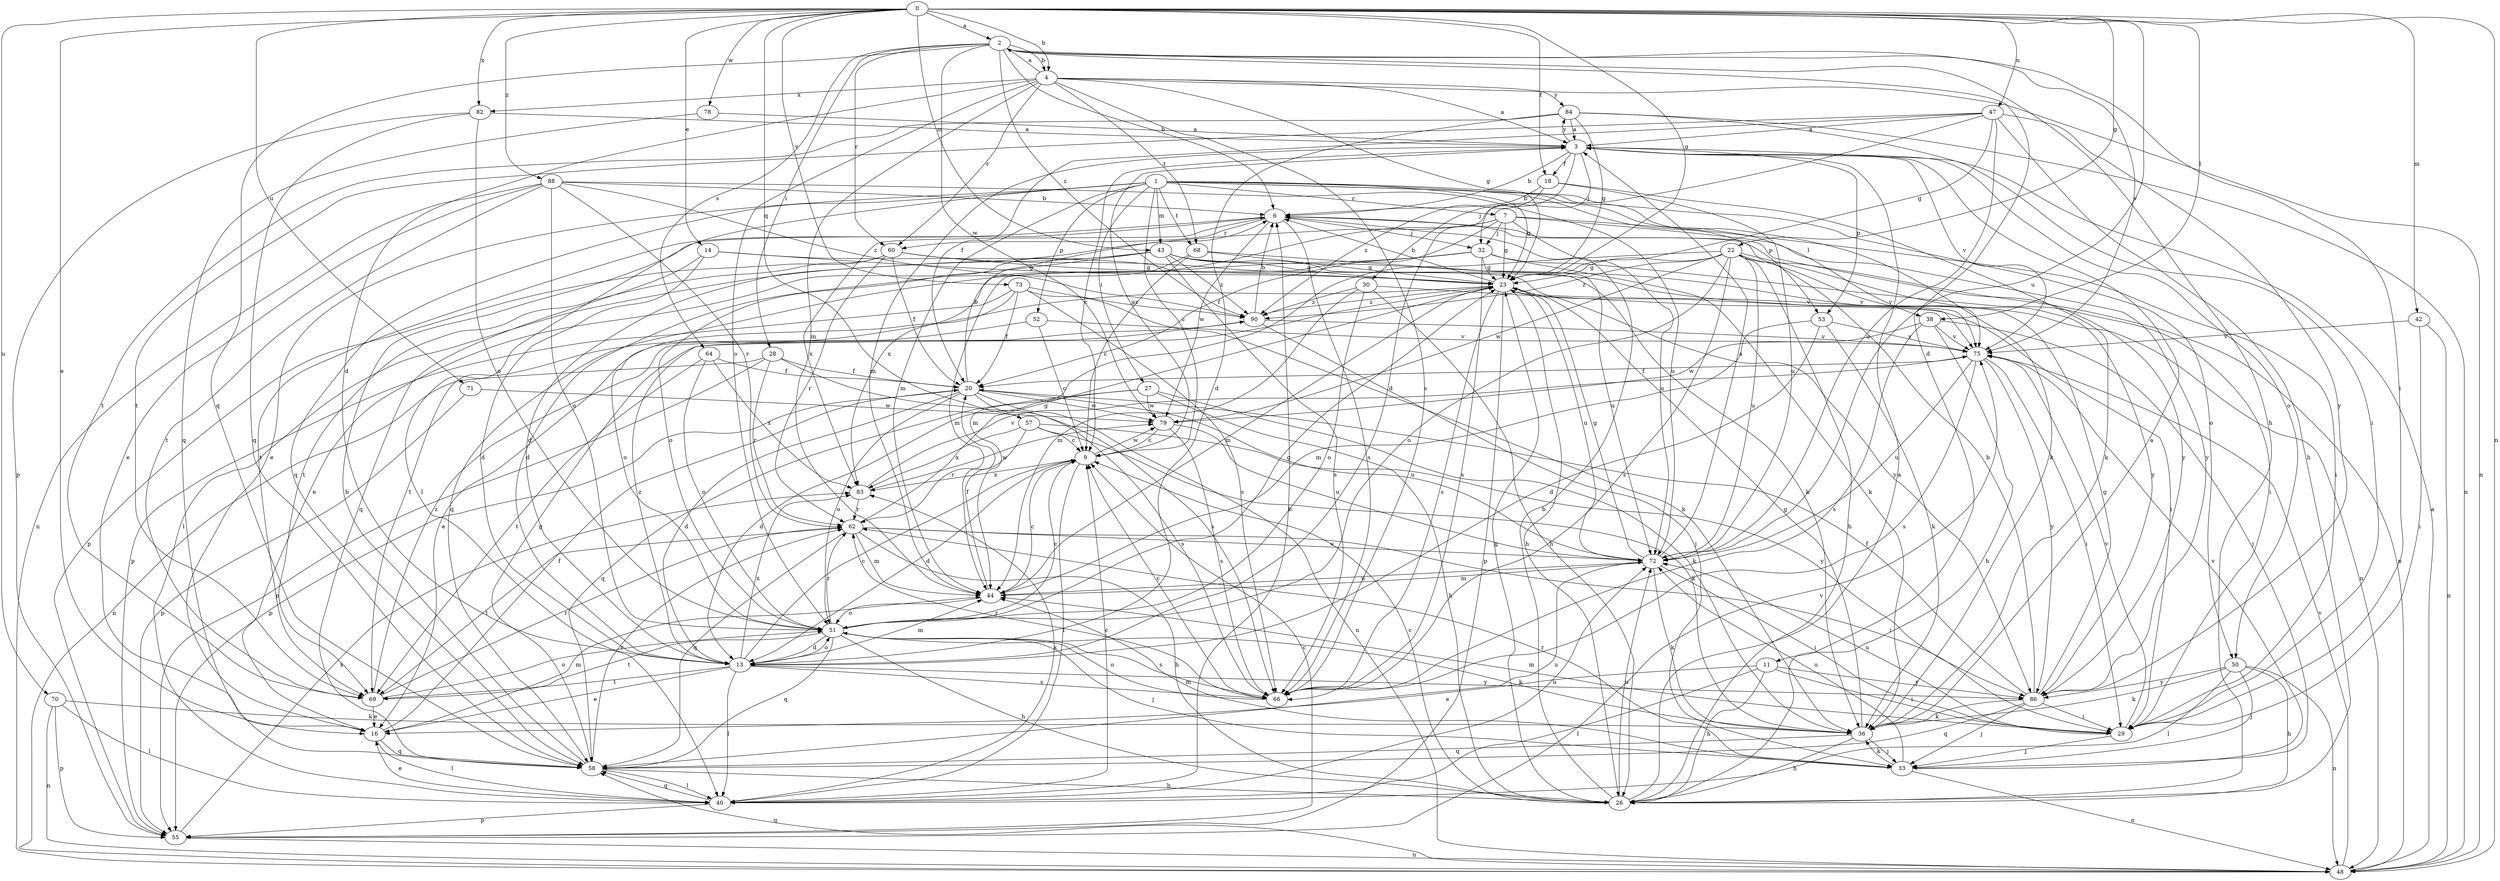 strict digraph  {
0;
1;
2;
3;
4;
6;
7;
9;
11;
13;
14;
16;
18;
20;
22;
23;
26;
27;
28;
29;
30;
32;
33;
36;
38;
40;
42;
43;
44;
47;
48;
50;
51;
52;
53;
55;
57;
58;
60;
62;
64;
66;
68;
69;
70;
71;
72;
73;
75;
78;
79;
82;
83;
84;
86;
88;
90;
0 -> 2  [label=a];
0 -> 4  [label=b];
0 -> 14  [label=e];
0 -> 16  [label=e];
0 -> 18  [label=f];
0 -> 22  [label=g];
0 -> 23  [label=g];
0 -> 38  [label=l];
0 -> 42  [label=m];
0 -> 43  [label=m];
0 -> 47  [label=n];
0 -> 48  [label=n];
0 -> 57  [label=q];
0 -> 70  [label=u];
0 -> 71  [label=u];
0 -> 72  [label=u];
0 -> 73  [label=v];
0 -> 78  [label=w];
0 -> 82  [label=x];
0 -> 88  [label=z];
1 -> 7  [label=c];
1 -> 9  [label=c];
1 -> 16  [label=e];
1 -> 23  [label=g];
1 -> 27  [label=i];
1 -> 36  [label=k];
1 -> 38  [label=l];
1 -> 40  [label=l];
1 -> 43  [label=m];
1 -> 44  [label=m];
1 -> 50  [label=o];
1 -> 52  [label=p];
1 -> 53  [label=p];
1 -> 58  [label=q];
1 -> 68  [label=t];
2 -> 4  [label=b];
2 -> 6  [label=b];
2 -> 11  [label=d];
2 -> 26  [label=h];
2 -> 28  [label=i];
2 -> 29  [label=i];
2 -> 58  [label=q];
2 -> 60  [label=r];
2 -> 64  [label=s];
2 -> 75  [label=v];
2 -> 79  [label=w];
2 -> 90  [label=z];
3 -> 6  [label=b];
3 -> 9  [label=c];
3 -> 18  [label=f];
3 -> 30  [label=j];
3 -> 32  [label=j];
3 -> 44  [label=m];
3 -> 50  [label=o];
3 -> 53  [label=p];
3 -> 75  [label=v];
3 -> 84  [label=y];
4 -> 2  [label=a];
4 -> 3  [label=a];
4 -> 13  [label=d];
4 -> 23  [label=g];
4 -> 44  [label=m];
4 -> 48  [label=n];
4 -> 51  [label=o];
4 -> 60  [label=r];
4 -> 66  [label=s];
4 -> 68  [label=t];
4 -> 82  [label=x];
4 -> 84  [label=y];
6 -> 32  [label=j];
6 -> 60  [label=r];
6 -> 66  [label=s];
6 -> 69  [label=t];
6 -> 79  [label=w];
6 -> 83  [label=x];
6 -> 86  [label=y];
7 -> 13  [label=d];
7 -> 20  [label=f];
7 -> 23  [label=g];
7 -> 29  [label=i];
7 -> 32  [label=j];
7 -> 72  [label=u];
7 -> 83  [label=x];
7 -> 86  [label=y];
9 -> 3  [label=a];
9 -> 13  [label=d];
9 -> 40  [label=l];
9 -> 79  [label=w];
9 -> 83  [label=x];
11 -> 16  [label=e];
11 -> 26  [label=h];
11 -> 29  [label=i];
11 -> 40  [label=l];
11 -> 86  [label=y];
13 -> 9  [label=c];
13 -> 16  [label=e];
13 -> 40  [label=l];
13 -> 44  [label=m];
13 -> 51  [label=o];
13 -> 66  [label=s];
13 -> 69  [label=t];
13 -> 83  [label=x];
13 -> 86  [label=y];
13 -> 90  [label=z];
14 -> 13  [label=d];
14 -> 23  [label=g];
14 -> 58  [label=q];
14 -> 86  [label=y];
16 -> 20  [label=f];
16 -> 40  [label=l];
16 -> 44  [label=m];
16 -> 58  [label=q];
18 -> 6  [label=b];
18 -> 36  [label=k];
18 -> 72  [label=u];
18 -> 90  [label=z];
20 -> 6  [label=b];
20 -> 13  [label=d];
20 -> 48  [label=n];
20 -> 51  [label=o];
20 -> 55  [label=p];
20 -> 66  [label=s];
20 -> 72  [label=u];
20 -> 79  [label=w];
22 -> 23  [label=g];
22 -> 26  [label=h];
22 -> 44  [label=m];
22 -> 48  [label=n];
22 -> 51  [label=o];
22 -> 66  [label=s];
22 -> 72  [label=u];
22 -> 75  [label=v];
22 -> 79  [label=w];
22 -> 86  [label=y];
22 -> 90  [label=z];
23 -> 6  [label=b];
23 -> 26  [label=h];
23 -> 44  [label=m];
23 -> 48  [label=n];
23 -> 55  [label=p];
23 -> 66  [label=s];
23 -> 69  [label=t];
23 -> 72  [label=u];
23 -> 90  [label=z];
26 -> 3  [label=a];
26 -> 6  [label=b];
26 -> 9  [label=c];
26 -> 23  [label=g];
26 -> 72  [label=u];
27 -> 13  [label=d];
27 -> 26  [label=h];
27 -> 36  [label=k];
27 -> 58  [label=q];
27 -> 79  [label=w];
28 -> 20  [label=f];
28 -> 48  [label=n];
28 -> 55  [label=p];
28 -> 62  [label=r];
28 -> 66  [label=s];
29 -> 33  [label=j];
29 -> 44  [label=m];
29 -> 72  [label=u];
29 -> 75  [label=v];
30 -> 26  [label=h];
30 -> 29  [label=i];
30 -> 44  [label=m];
30 -> 51  [label=o];
30 -> 90  [label=z];
32 -> 23  [label=g];
32 -> 29  [label=i];
32 -> 36  [label=k];
32 -> 44  [label=m];
32 -> 58  [label=q];
32 -> 66  [label=s];
33 -> 36  [label=k];
33 -> 44  [label=m];
33 -> 48  [label=n];
33 -> 62  [label=r];
33 -> 72  [label=u];
33 -> 75  [label=v];
36 -> 3  [label=a];
36 -> 23  [label=g];
36 -> 26  [label=h];
36 -> 33  [label=j];
36 -> 58  [label=q];
38 -> 26  [label=h];
38 -> 33  [label=j];
38 -> 66  [label=s];
38 -> 75  [label=v];
38 -> 79  [label=w];
40 -> 6  [label=b];
40 -> 9  [label=c];
40 -> 16  [label=e];
40 -> 55  [label=p];
40 -> 58  [label=q];
40 -> 72  [label=u];
40 -> 83  [label=x];
42 -> 29  [label=i];
42 -> 48  [label=n];
42 -> 75  [label=v];
43 -> 16  [label=e];
43 -> 23  [label=g];
43 -> 36  [label=k];
43 -> 40  [label=l];
43 -> 51  [label=o];
43 -> 66  [label=s];
43 -> 75  [label=v];
43 -> 90  [label=z];
44 -> 9  [label=c];
44 -> 20  [label=f];
44 -> 51  [label=o];
44 -> 72  [label=u];
47 -> 3  [label=a];
47 -> 13  [label=d];
47 -> 20  [label=f];
47 -> 23  [label=g];
47 -> 26  [label=h];
47 -> 69  [label=t];
47 -> 72  [label=u];
47 -> 86  [label=y];
48 -> 3  [label=a];
48 -> 58  [label=q];
48 -> 75  [label=v];
50 -> 26  [label=h];
50 -> 33  [label=j];
50 -> 36  [label=k];
50 -> 40  [label=l];
50 -> 48  [label=n];
50 -> 86  [label=y];
51 -> 9  [label=c];
51 -> 13  [label=d];
51 -> 23  [label=g];
51 -> 26  [label=h];
51 -> 33  [label=j];
51 -> 36  [label=k];
51 -> 58  [label=q];
51 -> 62  [label=r];
51 -> 66  [label=s];
51 -> 69  [label=t];
52 -> 9  [label=c];
52 -> 16  [label=e];
52 -> 75  [label=v];
53 -> 13  [label=d];
53 -> 36  [label=k];
53 -> 44  [label=m];
53 -> 75  [label=v];
55 -> 9  [label=c];
55 -> 48  [label=n];
55 -> 75  [label=v];
55 -> 83  [label=x];
57 -> 9  [label=c];
57 -> 36  [label=k];
57 -> 62  [label=r];
57 -> 83  [label=x];
57 -> 86  [label=y];
58 -> 6  [label=b];
58 -> 23  [label=g];
58 -> 26  [label=h];
58 -> 40  [label=l];
58 -> 62  [label=r];
58 -> 72  [label=u];
60 -> 20  [label=f];
60 -> 23  [label=g];
60 -> 55  [label=p];
60 -> 62  [label=r];
60 -> 69  [label=t];
60 -> 75  [label=v];
62 -> 23  [label=g];
62 -> 26  [label=h];
62 -> 29  [label=i];
62 -> 44  [label=m];
62 -> 58  [label=q];
62 -> 69  [label=t];
62 -> 72  [label=u];
64 -> 20  [label=f];
64 -> 51  [label=o];
64 -> 69  [label=t];
64 -> 83  [label=x];
66 -> 9  [label=c];
66 -> 51  [label=o];
66 -> 62  [label=r];
68 -> 9  [label=c];
68 -> 13  [label=d];
68 -> 23  [label=g];
68 -> 72  [label=u];
69 -> 16  [label=e];
69 -> 51  [label=o];
69 -> 62  [label=r];
69 -> 90  [label=z];
70 -> 36  [label=k];
70 -> 40  [label=l];
70 -> 48  [label=n];
70 -> 55  [label=p];
71 -> 55  [label=p];
71 -> 79  [label=w];
72 -> 3  [label=a];
72 -> 23  [label=g];
72 -> 29  [label=i];
72 -> 36  [label=k];
72 -> 44  [label=m];
73 -> 20  [label=f];
73 -> 36  [label=k];
73 -> 51  [label=o];
73 -> 55  [label=p];
73 -> 66  [label=s];
73 -> 90  [label=z];
75 -> 20  [label=f];
75 -> 29  [label=i];
75 -> 66  [label=s];
75 -> 72  [label=u];
75 -> 86  [label=y];
78 -> 3  [label=a];
78 -> 58  [label=q];
79 -> 9  [label=c];
79 -> 66  [label=s];
79 -> 72  [label=u];
82 -> 3  [label=a];
82 -> 51  [label=o];
82 -> 55  [label=p];
82 -> 58  [label=q];
83 -> 62  [label=r];
83 -> 75  [label=v];
83 -> 79  [label=w];
84 -> 3  [label=a];
84 -> 13  [label=d];
84 -> 23  [label=g];
84 -> 29  [label=i];
84 -> 48  [label=n];
84 -> 69  [label=t];
86 -> 6  [label=b];
86 -> 20  [label=f];
86 -> 23  [label=g];
86 -> 29  [label=i];
86 -> 33  [label=j];
86 -> 36  [label=k];
86 -> 58  [label=q];
88 -> 6  [label=b];
88 -> 16  [label=e];
88 -> 48  [label=n];
88 -> 51  [label=o];
88 -> 62  [label=r];
88 -> 69  [label=t];
88 -> 72  [label=u];
88 -> 90  [label=z];
90 -> 6  [label=b];
90 -> 33  [label=j];
90 -> 75  [label=v];
}
